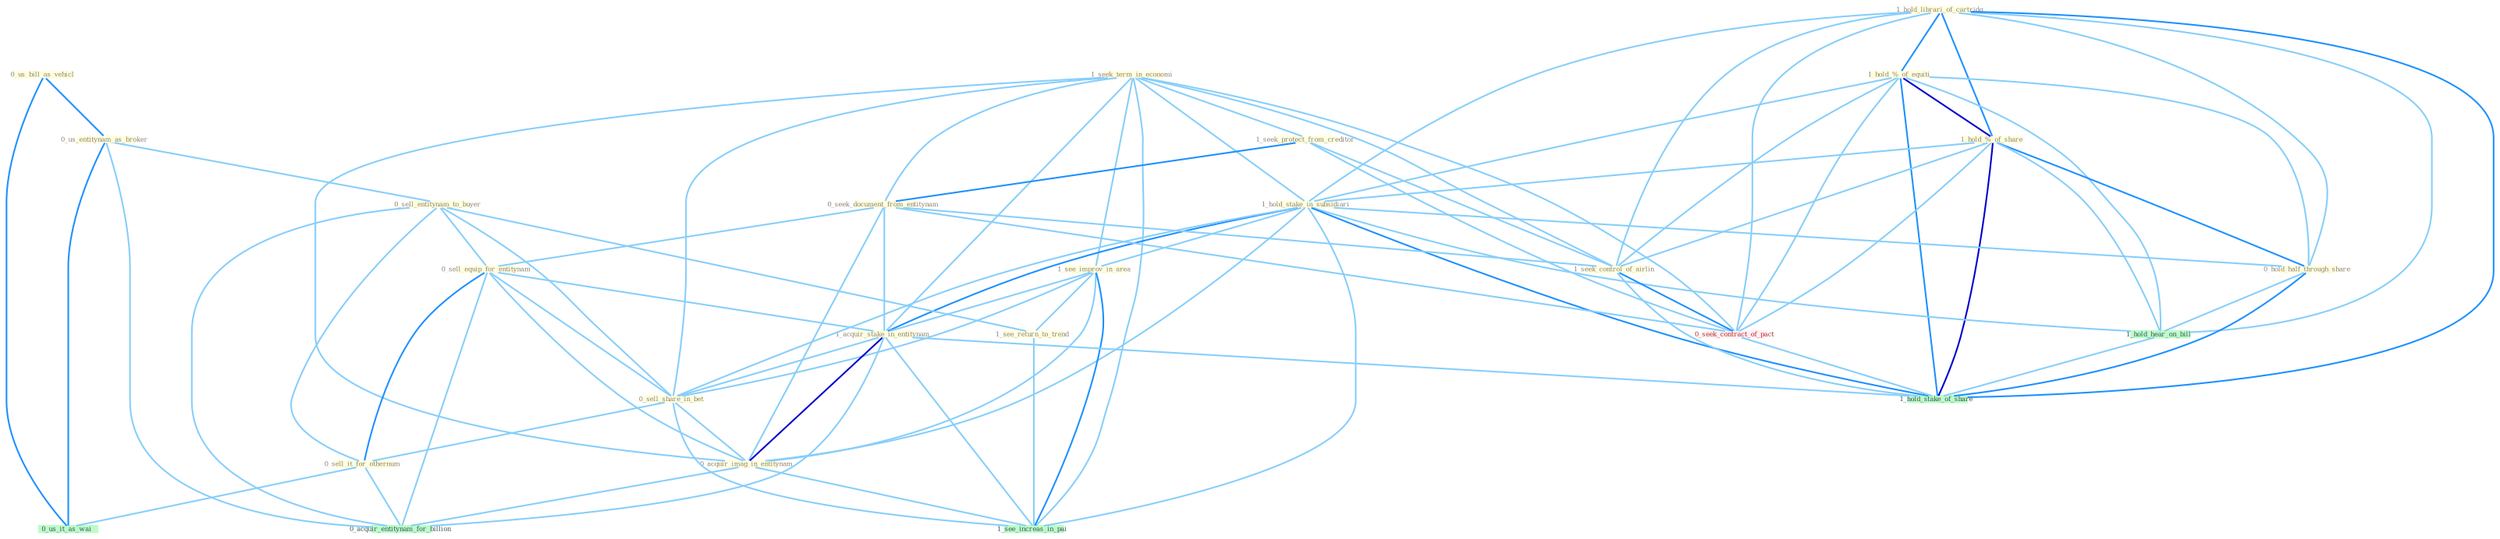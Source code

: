 Graph G{ 
    node
    [shape=polygon,style=filled,width=.5,height=.06,color="#BDFCC9",fixedsize=true,fontsize=4,
    fontcolor="#2f4f4f"];
    {node
    [color="#ffffe0", fontcolor="#8b7d6b"] "0_us_bill_as_vehicl " "1_hold_librari_of_cartridg " "1_seek_term_in_economi " "1_hold_%_of_equiti " "0_us_entitynam_as_broker " "1_seek_protect_from_creditor " "1_hold_%_of_share " "1_hold_stake_in_subsidiari " "1_see_improv_in_area " "0_hold_half_through_share " "0_sell_entitynam_to_buyer " "0_seek_document_from_entitynam " "1_see_return_to_trend " "0_sell_equip_for_entitynam " "1_acquir_stake_in_entitynam " "0_sell_share_in_bet " "0_acquir_imag_in_entitynam " "0_sell_it_for_othernum " "1_seek_control_of_airlin "}
{node [color="#fff0f5", fontcolor="#b22222"] "0_seek_contract_of_pact "}
edge [color="#B0E2FF"];

	"0_us_bill_as_vehicl " -- "0_us_entitynam_as_broker " [w="2", color="#1e90ff" , len=0.8];
	"0_us_bill_as_vehicl " -- "0_us_it_as_wai " [w="2", color="#1e90ff" , len=0.8];
	"1_hold_librari_of_cartridg " -- "1_hold_%_of_equiti " [w="2", color="#1e90ff" , len=0.8];
	"1_hold_librari_of_cartridg " -- "1_hold_%_of_share " [w="2", color="#1e90ff" , len=0.8];
	"1_hold_librari_of_cartridg " -- "1_hold_stake_in_subsidiari " [w="1", color="#87cefa" ];
	"1_hold_librari_of_cartridg " -- "0_hold_half_through_share " [w="1", color="#87cefa" ];
	"1_hold_librari_of_cartridg " -- "1_seek_control_of_airlin " [w="1", color="#87cefa" ];
	"1_hold_librari_of_cartridg " -- "0_seek_contract_of_pact " [w="1", color="#87cefa" ];
	"1_hold_librari_of_cartridg " -- "1_hold_hear_on_bill " [w="1", color="#87cefa" ];
	"1_hold_librari_of_cartridg " -- "1_hold_stake_of_share " [w="2", color="#1e90ff" , len=0.8];
	"1_seek_term_in_economi " -- "1_seek_protect_from_creditor " [w="1", color="#87cefa" ];
	"1_seek_term_in_economi " -- "1_hold_stake_in_subsidiari " [w="1", color="#87cefa" ];
	"1_seek_term_in_economi " -- "1_see_improv_in_area " [w="1", color="#87cefa" ];
	"1_seek_term_in_economi " -- "0_seek_document_from_entitynam " [w="1", color="#87cefa" ];
	"1_seek_term_in_economi " -- "1_acquir_stake_in_entitynam " [w="1", color="#87cefa" ];
	"1_seek_term_in_economi " -- "0_sell_share_in_bet " [w="1", color="#87cefa" ];
	"1_seek_term_in_economi " -- "0_acquir_imag_in_entitynam " [w="1", color="#87cefa" ];
	"1_seek_term_in_economi " -- "1_seek_control_of_airlin " [w="1", color="#87cefa" ];
	"1_seek_term_in_economi " -- "0_seek_contract_of_pact " [w="1", color="#87cefa" ];
	"1_seek_term_in_economi " -- "1_see_increas_in_pai " [w="1", color="#87cefa" ];
	"1_hold_%_of_equiti " -- "1_hold_%_of_share " [w="3", color="#0000cd" , len=0.6];
	"1_hold_%_of_equiti " -- "1_hold_stake_in_subsidiari " [w="1", color="#87cefa" ];
	"1_hold_%_of_equiti " -- "0_hold_half_through_share " [w="1", color="#87cefa" ];
	"1_hold_%_of_equiti " -- "1_seek_control_of_airlin " [w="1", color="#87cefa" ];
	"1_hold_%_of_equiti " -- "0_seek_contract_of_pact " [w="1", color="#87cefa" ];
	"1_hold_%_of_equiti " -- "1_hold_hear_on_bill " [w="1", color="#87cefa" ];
	"1_hold_%_of_equiti " -- "1_hold_stake_of_share " [w="2", color="#1e90ff" , len=0.8];
	"0_us_entitynam_as_broker " -- "0_sell_entitynam_to_buyer " [w="1", color="#87cefa" ];
	"0_us_entitynam_as_broker " -- "0_us_it_as_wai " [w="2", color="#1e90ff" , len=0.8];
	"0_us_entitynam_as_broker " -- "0_acquir_entitynam_for_billion " [w="1", color="#87cefa" ];
	"1_seek_protect_from_creditor " -- "0_seek_document_from_entitynam " [w="2", color="#1e90ff" , len=0.8];
	"1_seek_protect_from_creditor " -- "1_seek_control_of_airlin " [w="1", color="#87cefa" ];
	"1_seek_protect_from_creditor " -- "0_seek_contract_of_pact " [w="1", color="#87cefa" ];
	"1_hold_%_of_share " -- "1_hold_stake_in_subsidiari " [w="1", color="#87cefa" ];
	"1_hold_%_of_share " -- "0_hold_half_through_share " [w="2", color="#1e90ff" , len=0.8];
	"1_hold_%_of_share " -- "1_seek_control_of_airlin " [w="1", color="#87cefa" ];
	"1_hold_%_of_share " -- "0_seek_contract_of_pact " [w="1", color="#87cefa" ];
	"1_hold_%_of_share " -- "1_hold_hear_on_bill " [w="1", color="#87cefa" ];
	"1_hold_%_of_share " -- "1_hold_stake_of_share " [w="3", color="#0000cd" , len=0.6];
	"1_hold_stake_in_subsidiari " -- "1_see_improv_in_area " [w="1", color="#87cefa" ];
	"1_hold_stake_in_subsidiari " -- "0_hold_half_through_share " [w="1", color="#87cefa" ];
	"1_hold_stake_in_subsidiari " -- "1_acquir_stake_in_entitynam " [w="2", color="#1e90ff" , len=0.8];
	"1_hold_stake_in_subsidiari " -- "0_sell_share_in_bet " [w="1", color="#87cefa" ];
	"1_hold_stake_in_subsidiari " -- "0_acquir_imag_in_entitynam " [w="1", color="#87cefa" ];
	"1_hold_stake_in_subsidiari " -- "1_see_increas_in_pai " [w="1", color="#87cefa" ];
	"1_hold_stake_in_subsidiari " -- "1_hold_hear_on_bill " [w="1", color="#87cefa" ];
	"1_hold_stake_in_subsidiari " -- "1_hold_stake_of_share " [w="2", color="#1e90ff" , len=0.8];
	"1_see_improv_in_area " -- "1_see_return_to_trend " [w="1", color="#87cefa" ];
	"1_see_improv_in_area " -- "1_acquir_stake_in_entitynam " [w="1", color="#87cefa" ];
	"1_see_improv_in_area " -- "0_sell_share_in_bet " [w="1", color="#87cefa" ];
	"1_see_improv_in_area " -- "0_acquir_imag_in_entitynam " [w="1", color="#87cefa" ];
	"1_see_improv_in_area " -- "1_see_increas_in_pai " [w="2", color="#1e90ff" , len=0.8];
	"0_hold_half_through_share " -- "1_hold_hear_on_bill " [w="1", color="#87cefa" ];
	"0_hold_half_through_share " -- "1_hold_stake_of_share " [w="2", color="#1e90ff" , len=0.8];
	"0_sell_entitynam_to_buyer " -- "1_see_return_to_trend " [w="1", color="#87cefa" ];
	"0_sell_entitynam_to_buyer " -- "0_sell_equip_for_entitynam " [w="1", color="#87cefa" ];
	"0_sell_entitynam_to_buyer " -- "0_sell_share_in_bet " [w="1", color="#87cefa" ];
	"0_sell_entitynam_to_buyer " -- "0_sell_it_for_othernum " [w="1", color="#87cefa" ];
	"0_sell_entitynam_to_buyer " -- "0_acquir_entitynam_for_billion " [w="1", color="#87cefa" ];
	"0_seek_document_from_entitynam " -- "0_sell_equip_for_entitynam " [w="1", color="#87cefa" ];
	"0_seek_document_from_entitynam " -- "1_acquir_stake_in_entitynam " [w="1", color="#87cefa" ];
	"0_seek_document_from_entitynam " -- "0_acquir_imag_in_entitynam " [w="1", color="#87cefa" ];
	"0_seek_document_from_entitynam " -- "1_seek_control_of_airlin " [w="1", color="#87cefa" ];
	"0_seek_document_from_entitynam " -- "0_seek_contract_of_pact " [w="1", color="#87cefa" ];
	"1_see_return_to_trend " -- "1_see_increas_in_pai " [w="1", color="#87cefa" ];
	"0_sell_equip_for_entitynam " -- "1_acquir_stake_in_entitynam " [w="1", color="#87cefa" ];
	"0_sell_equip_for_entitynam " -- "0_sell_share_in_bet " [w="1", color="#87cefa" ];
	"0_sell_equip_for_entitynam " -- "0_acquir_imag_in_entitynam " [w="1", color="#87cefa" ];
	"0_sell_equip_for_entitynam " -- "0_sell_it_for_othernum " [w="2", color="#1e90ff" , len=0.8];
	"0_sell_equip_for_entitynam " -- "0_acquir_entitynam_for_billion " [w="1", color="#87cefa" ];
	"1_acquir_stake_in_entitynam " -- "0_sell_share_in_bet " [w="1", color="#87cefa" ];
	"1_acquir_stake_in_entitynam " -- "0_acquir_imag_in_entitynam " [w="3", color="#0000cd" , len=0.6];
	"1_acquir_stake_in_entitynam " -- "0_acquir_entitynam_for_billion " [w="1", color="#87cefa" ];
	"1_acquir_stake_in_entitynam " -- "1_see_increas_in_pai " [w="1", color="#87cefa" ];
	"1_acquir_stake_in_entitynam " -- "1_hold_stake_of_share " [w="1", color="#87cefa" ];
	"0_sell_share_in_bet " -- "0_acquir_imag_in_entitynam " [w="1", color="#87cefa" ];
	"0_sell_share_in_bet " -- "0_sell_it_for_othernum " [w="1", color="#87cefa" ];
	"0_sell_share_in_bet " -- "1_see_increas_in_pai " [w="1", color="#87cefa" ];
	"0_acquir_imag_in_entitynam " -- "0_acquir_entitynam_for_billion " [w="1", color="#87cefa" ];
	"0_acquir_imag_in_entitynam " -- "1_see_increas_in_pai " [w="1", color="#87cefa" ];
	"0_sell_it_for_othernum " -- "0_us_it_as_wai " [w="1", color="#87cefa" ];
	"0_sell_it_for_othernum " -- "0_acquir_entitynam_for_billion " [w="1", color="#87cefa" ];
	"1_seek_control_of_airlin " -- "0_seek_contract_of_pact " [w="2", color="#1e90ff" , len=0.8];
	"1_seek_control_of_airlin " -- "1_hold_stake_of_share " [w="1", color="#87cefa" ];
	"0_seek_contract_of_pact " -- "1_hold_stake_of_share " [w="1", color="#87cefa" ];
	"1_hold_hear_on_bill " -- "1_hold_stake_of_share " [w="1", color="#87cefa" ];
}